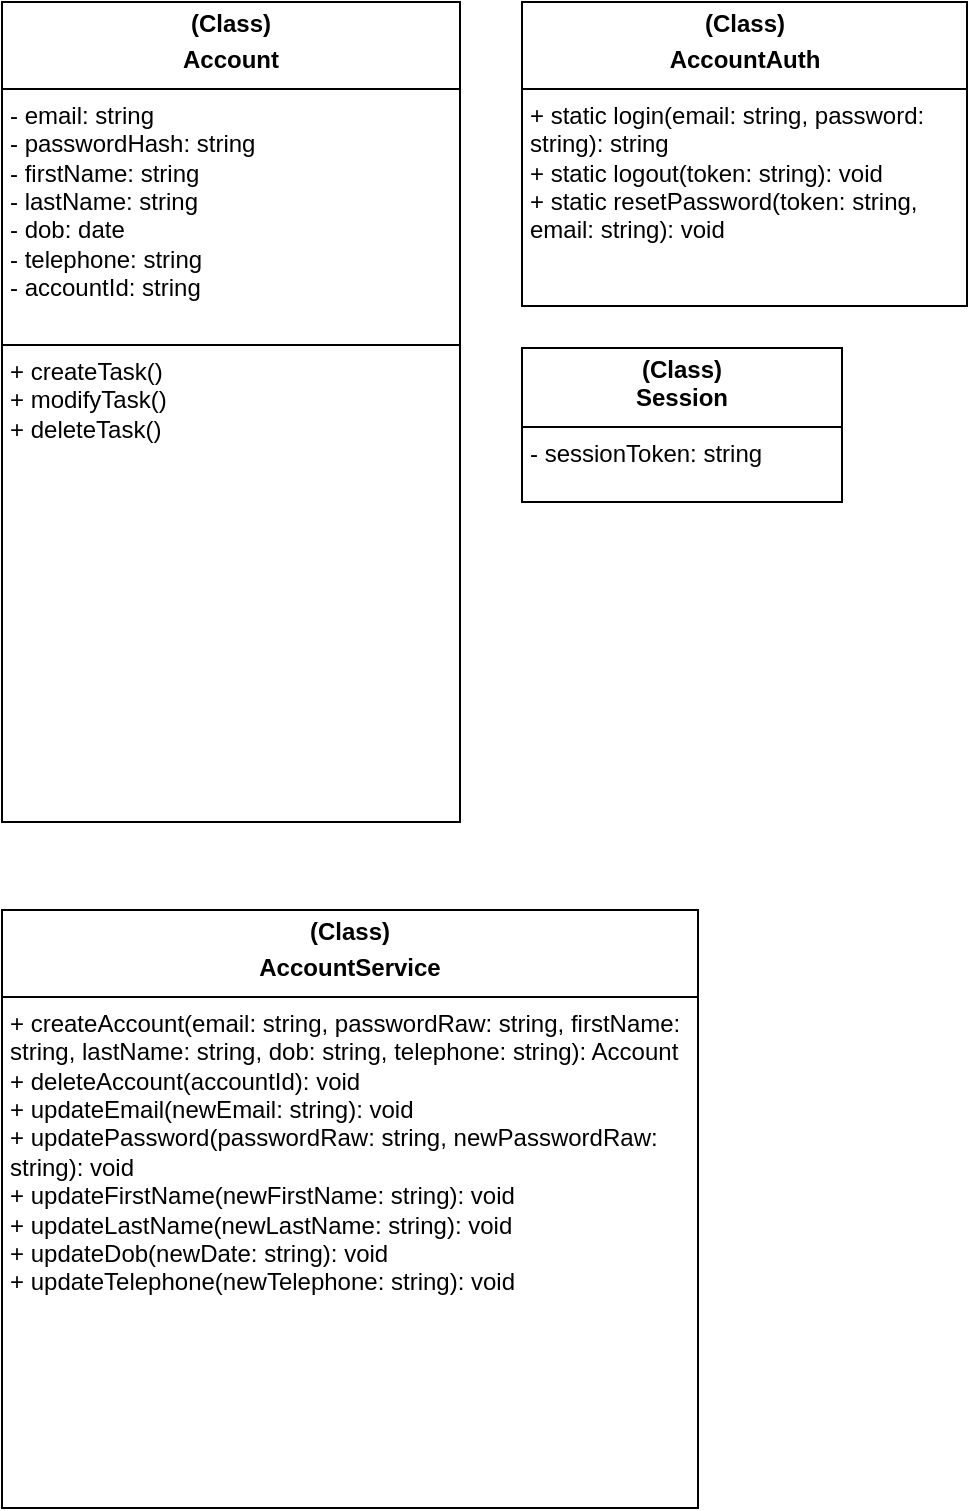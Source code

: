 <mxfile version="27.0.9">
  <diagram name="Page-1" id="02gQIg_41nL7tSAFPE-a">
    <mxGraphModel dx="1613" dy="863" grid="0" gridSize="10" guides="1" tooltips="1" connect="1" arrows="1" fold="1" page="0" pageScale="1" pageWidth="850" pageHeight="1100" math="0" shadow="0">
      <root>
        <mxCell id="0" />
        <mxCell id="1" parent="0" />
        <mxCell id="36JbBtSiNIbZ2sgXyPn2-9" value="&lt;p style=&quot;margin:0px;margin-top:4px;text-align:center;&quot;&gt;&lt;b&gt;(Class)&lt;/b&gt;&lt;/p&gt;&lt;p style=&quot;margin:0px;margin-top:4px;text-align:center;&quot;&gt;&lt;b&gt;Account&lt;/b&gt;&lt;/p&gt;&lt;hr size=&quot;1&quot; style=&quot;border-style:solid;&quot;&gt;&lt;p style=&quot;margin:0px;margin-left:4px;&quot;&gt;&lt;span style=&quot;background-color: transparent; color: light-dark(rgb(0, 0, 0), rgb(255, 255, 255));&quot;&gt;- email: string&lt;/span&gt;&lt;/p&gt;&lt;p style=&quot;margin:0px;margin-left:4px;&quot;&gt;- passwordHash: string&lt;span style=&quot;background-color: transparent; color: light-dark(rgb(0, 0, 0), rgb(255, 255, 255));&quot;&gt;&lt;/span&gt;&lt;/p&gt;&lt;p style=&quot;margin:0px;margin-left:4px;&quot;&gt;- firstName: string&lt;/p&gt;&lt;p style=&quot;margin:0px;margin-left:4px;&quot;&gt;- lastName: string&lt;/p&gt;&lt;p style=&quot;margin:0px;margin-left:4px;&quot;&gt;- dob: date&lt;/p&gt;&lt;p style=&quot;margin:0px;margin-left:4px;&quot;&gt;- telephone: string&lt;/p&gt;&lt;p style=&quot;margin:0px;margin-left:4px;&quot;&gt;- accountId: string&lt;/p&gt;&lt;p style=&quot;margin:0px;margin-left:4px;&quot;&gt;&lt;br&gt;&lt;/p&gt;&lt;hr size=&quot;1&quot; style=&quot;border-style:solid;&quot;&gt;&lt;p style=&quot;margin:0px;margin-left:4px;&quot;&gt;+ createTask()&lt;/p&gt;&lt;p style=&quot;margin:0px;margin-left:4px;&quot;&gt;+ modifyTask()&lt;/p&gt;&lt;p style=&quot;margin:0px;margin-left:4px;&quot;&gt;+ deleteTask()&lt;/p&gt;&lt;p style=&quot;margin:0px;margin-left:4px;&quot;&gt;&lt;br&gt;&lt;/p&gt;" style="verticalAlign=top;align=left;overflow=fill;html=1;whiteSpace=wrap;" vertex="1" parent="1">
          <mxGeometry x="-351" y="17" width="229" height="410" as="geometry" />
        </mxCell>
        <mxCell id="36JbBtSiNIbZ2sgXyPn2-11" value="&lt;p style=&quot;margin:0px;margin-top:4px;text-align:center;&quot;&gt;&lt;b&gt;(Class)&lt;/b&gt;&lt;/p&gt;&lt;p style=&quot;margin:0px;margin-top:4px;text-align:center;&quot;&gt;&lt;b&gt;AccountAuth&lt;/b&gt;&lt;/p&gt;&lt;hr size=&quot;1&quot; style=&quot;border-style:solid;&quot;&gt;&lt;p style=&quot;margin:0px;margin-left:4px;&quot;&gt;&lt;span style=&quot;background-color: transparent; color: light-dark(rgb(0, 0, 0), rgb(255, 255, 255));&quot;&gt;+ static login(email: string, password: string): string&lt;/span&gt;&lt;/p&gt;&lt;p style=&quot;margin:0px;margin-left:4px;&quot;&gt;&lt;span style=&quot;background-color: transparent; color: light-dark(rgb(0, 0, 0), rgb(255, 255, 255));&quot;&gt;+ static logout(token: string): void&lt;/span&gt;&lt;/p&gt;&lt;p style=&quot;margin:0px;margin-left:4px;&quot;&gt;+ static resetPassword(token: string, email: string): void&lt;/p&gt;" style="verticalAlign=top;align=left;overflow=fill;html=1;whiteSpace=wrap;" vertex="1" parent="1">
          <mxGeometry x="-91" y="17" width="222.5" height="152" as="geometry" />
        </mxCell>
        <mxCell id="36JbBtSiNIbZ2sgXyPn2-12" value="&lt;p style=&quot;margin:0px;margin-top:4px;text-align:center;&quot;&gt;&lt;b&gt;(Class)&lt;/b&gt;&lt;/p&gt;&lt;p style=&quot;margin:0px;margin-top:4px;text-align:center;&quot;&gt;&lt;b&gt;AccountService&lt;/b&gt;&lt;/p&gt;&lt;hr size=&quot;1&quot; style=&quot;border-style:solid;&quot;&gt;&lt;p style=&quot;margin:0px;margin-left:4px;&quot;&gt;&lt;span style=&quot;background-color: transparent; color: light-dark(rgb(0, 0, 0), rgb(255, 255, 255));&quot;&gt;+ createAccount(email: string, passwordRaw: string&lt;/span&gt;&lt;span style=&quot;background-color: transparent; color: light-dark(rgb(0, 0, 0), rgb(255, 255, 255));&quot;&gt;,&lt;/span&gt;&lt;span style=&quot;background-color: transparent; color: light-dark(rgb(0, 0, 0), rgb(255, 255, 255));&quot;&gt;&amp;nbsp;firstName: string, lastName: string, dob: string, telephone: string): Account&lt;/span&gt;&lt;/p&gt;&lt;p style=&quot;margin:0px;margin-left:4px;&quot;&gt;+ deleteAccount(accountId): void&lt;/p&gt;&lt;p style=&quot;margin: 0px 0px 0px 4px;&quot;&gt;+ updateEmail(newEmail: string): void&lt;/p&gt;&lt;p style=&quot;margin: 0px 0px 0px 4px;&quot;&gt;+ updatePassword(passwordRaw: string, newPasswordRaw: string): void&lt;/p&gt;&lt;p style=&quot;margin: 0px 0px 0px 4px;&quot;&gt;+ updateFirstName(newFirstName: string): void&lt;/p&gt;&lt;p style=&quot;margin: 0px 0px 0px 4px;&quot;&gt;+ updateLastName(newLastName: string): void&lt;/p&gt;&lt;p style=&quot;margin: 0px 0px 0px 4px;&quot;&gt;+ updateDob(newDate: string): void&lt;/p&gt;&lt;p style=&quot;margin: 0px 0px 0px 4px;&quot;&gt;&lt;span style=&quot;background-color: transparent; color: light-dark(rgb(0, 0, 0), rgb(255, 255, 255));&quot;&gt;+ updateTelephone(newTelephone: string): void&lt;/span&gt;&lt;/p&gt;" style="verticalAlign=top;align=left;overflow=fill;html=1;whiteSpace=wrap;" vertex="1" parent="1">
          <mxGeometry x="-351" y="471" width="348" height="299" as="geometry" />
        </mxCell>
        <mxCell id="36JbBtSiNIbZ2sgXyPn2-13" value="&lt;p style=&quot;margin:0px;margin-top:4px;text-align:center;&quot;&gt;&lt;b&gt;(Class)&lt;br&gt;Session&lt;/b&gt;&lt;/p&gt;&lt;hr size=&quot;1&quot; style=&quot;border-style:solid;&quot;&gt;&lt;p style=&quot;margin:0px;margin-left:4px;&quot;&gt;- sessionToken: string&lt;/p&gt;&lt;p style=&quot;margin:0px;margin-left:4px;&quot;&gt;&lt;br&gt;&lt;/p&gt;" style="verticalAlign=top;align=left;overflow=fill;html=1;whiteSpace=wrap;" vertex="1" parent="1">
          <mxGeometry x="-91" y="190" width="160" height="77" as="geometry" />
        </mxCell>
      </root>
    </mxGraphModel>
  </diagram>
</mxfile>
